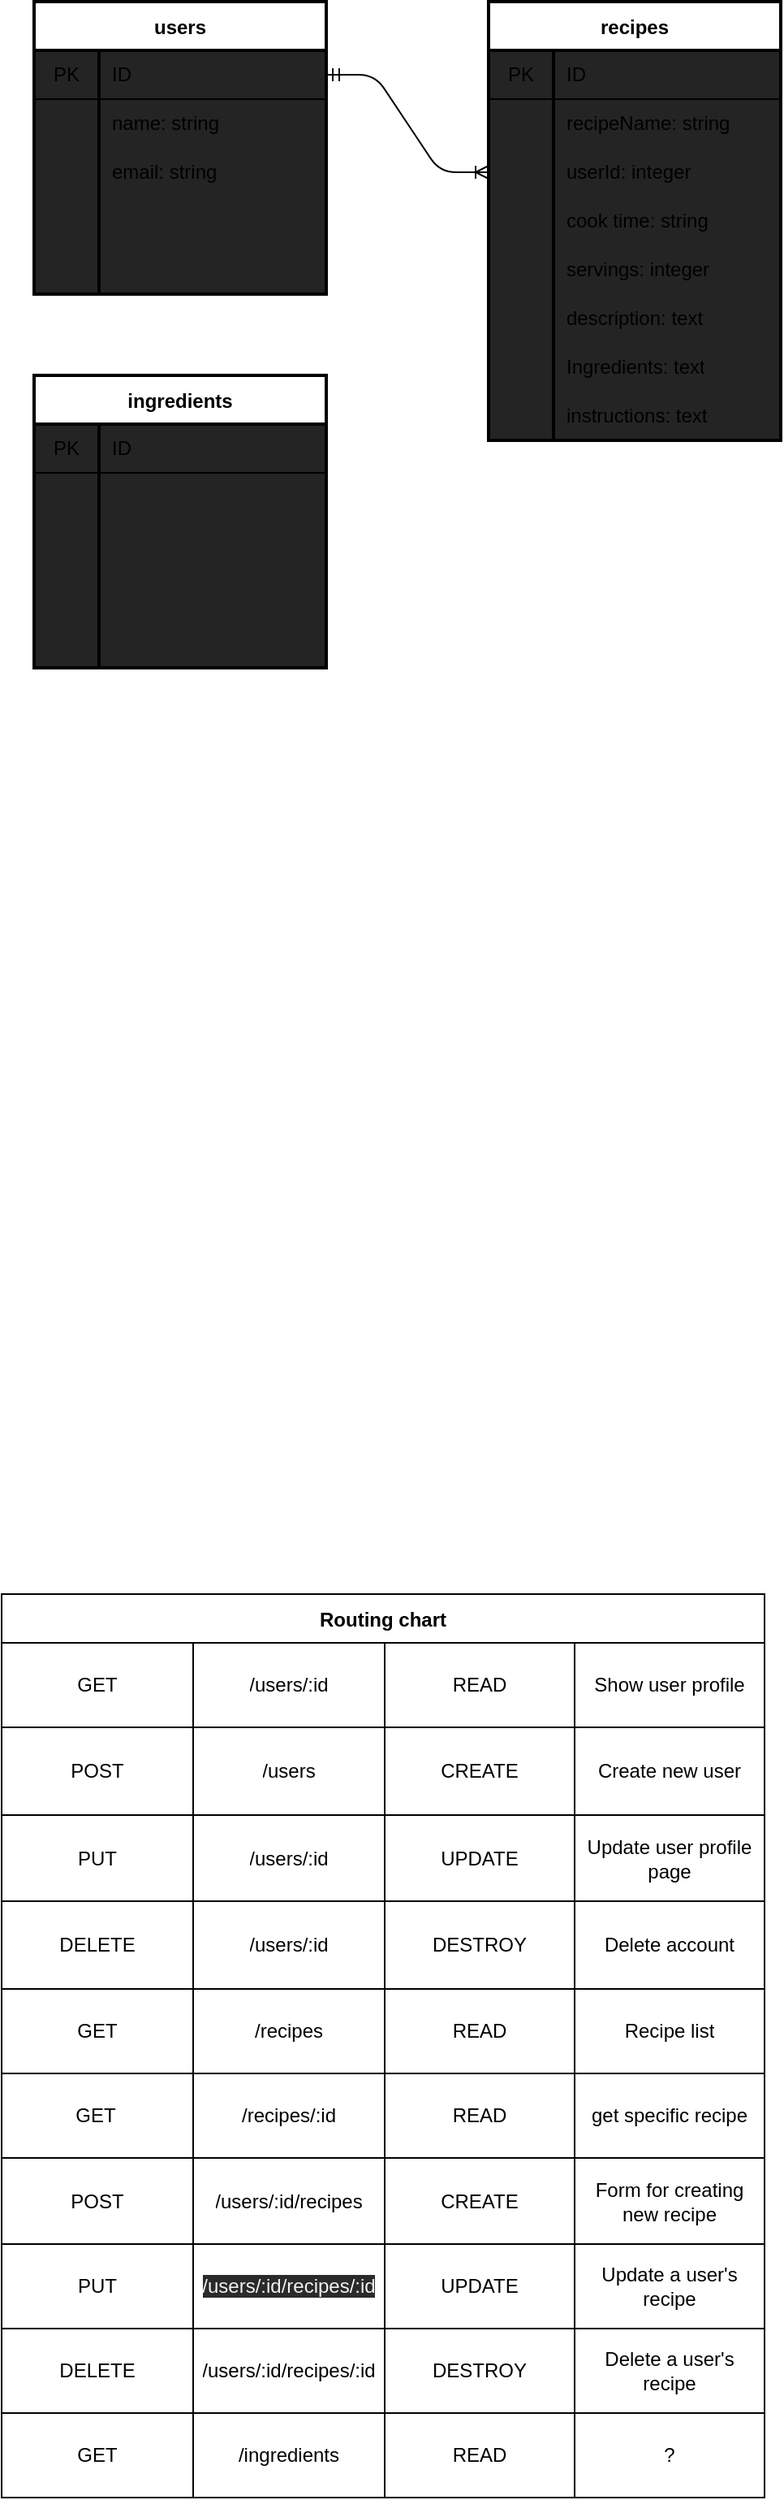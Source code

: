 <mxfile>
    <diagram id="M4qTTpFwvG9idaGQ-bwu" name="Page-1">
        <mxGraphModel dx="654" dy="631" grid="1" gridSize="10" guides="1" tooltips="1" connect="1" arrows="1" fold="1" page="1" pageScale="1" pageWidth="850" pageHeight="1100" math="0" shadow="0">
            <root>
                <mxCell id="0"/>
                <mxCell id="1" parent="0"/>
                <mxCell id="10" value="users" style="shape=table;startSize=30;container=1;collapsible=0;childLayout=tableLayout;fixedRows=1;rowLines=0;fontStyle=1;align=center;pointerEvents=1;strokeWidth=2;perimeterSpacing=0;swimlaneFillColor=#242424;" vertex="1" parent="1">
                    <mxGeometry x="290" y="190" width="180" height="180" as="geometry"/>
                </mxCell>
                <mxCell id="11" value="" style="shape=partialRectangle;html=1;whiteSpace=wrap;collapsible=0;dropTarget=0;pointerEvents=1;top=0;left=0;bottom=1;right=0;points=[[0,0.5],[1,0.5]];portConstraint=eastwest;fillColor=none;gradientColor=none;" vertex="1" parent="10">
                    <mxGeometry y="30" width="180" height="30" as="geometry"/>
                </mxCell>
                <mxCell id="12" value="PK" style="shape=partialRectangle;html=1;whiteSpace=wrap;connectable=0;top=0;left=0;bottom=0;right=0;overflow=hidden;pointerEvents=1;fillColor=none;gradientColor=none;" vertex="1" parent="11">
                    <mxGeometry width="40" height="30" as="geometry">
                        <mxRectangle width="40" height="30" as="alternateBounds"/>
                    </mxGeometry>
                </mxCell>
                <mxCell id="13" value="ID" style="shape=partialRectangle;html=1;whiteSpace=wrap;connectable=0;top=0;left=0;bottom=0;right=0;align=left;spacingLeft=6;overflow=hidden;pointerEvents=1;fillColor=none;gradientColor=none;" vertex="1" parent="11">
                    <mxGeometry x="40" width="140" height="30" as="geometry">
                        <mxRectangle width="140" height="30" as="alternateBounds"/>
                    </mxGeometry>
                </mxCell>
                <mxCell id="14" value="" style="shape=partialRectangle;html=1;whiteSpace=wrap;collapsible=0;dropTarget=0;pointerEvents=1;top=0;left=0;bottom=0;right=0;points=[[0,0.5],[1,0.5]];portConstraint=eastwest;fillColor=none;gradientColor=none;" vertex="1" parent="10">
                    <mxGeometry y="60" width="180" height="30" as="geometry"/>
                </mxCell>
                <mxCell id="15" value="" style="shape=partialRectangle;html=1;whiteSpace=wrap;connectable=0;top=0;left=0;bottom=0;right=0;overflow=hidden;pointerEvents=1;fillColor=none;gradientColor=none;" vertex="1" parent="14">
                    <mxGeometry width="40" height="30" as="geometry">
                        <mxRectangle width="40" height="30" as="alternateBounds"/>
                    </mxGeometry>
                </mxCell>
                <mxCell id="16" value="name: string" style="shape=partialRectangle;html=1;whiteSpace=wrap;connectable=0;top=0;left=0;bottom=0;right=0;align=left;spacingLeft=6;overflow=hidden;pointerEvents=1;fillColor=none;gradientColor=none;" vertex="1" parent="14">
                    <mxGeometry x="40" width="140" height="30" as="geometry">
                        <mxRectangle width="140" height="30" as="alternateBounds"/>
                    </mxGeometry>
                </mxCell>
                <mxCell id="23" style="shape=partialRectangle;html=1;whiteSpace=wrap;collapsible=0;dropTarget=0;pointerEvents=1;top=0;left=0;bottom=0;right=0;points=[[0,0.5],[1,0.5]];portConstraint=eastwest;fillColor=none;gradientColor=none;" vertex="1" parent="10">
                    <mxGeometry y="90" width="180" height="30" as="geometry"/>
                </mxCell>
                <mxCell id="24" style="shape=partialRectangle;html=1;whiteSpace=wrap;connectable=0;top=0;left=0;bottom=0;right=0;overflow=hidden;pointerEvents=1;fillColor=none;gradientColor=none;" vertex="1" parent="23">
                    <mxGeometry width="40" height="30" as="geometry">
                        <mxRectangle width="40" height="30" as="alternateBounds"/>
                    </mxGeometry>
                </mxCell>
                <mxCell id="25" value="email: string" style="shape=partialRectangle;html=1;whiteSpace=wrap;connectable=0;top=0;left=0;bottom=0;right=0;align=left;spacingLeft=6;overflow=hidden;pointerEvents=1;fillColor=none;gradientColor=none;" vertex="1" parent="23">
                    <mxGeometry x="40" width="140" height="30" as="geometry">
                        <mxRectangle width="140" height="30" as="alternateBounds"/>
                    </mxGeometry>
                </mxCell>
                <mxCell id="20" style="shape=partialRectangle;html=1;whiteSpace=wrap;collapsible=0;dropTarget=0;pointerEvents=1;top=0;left=0;bottom=0;right=0;points=[[0,0.5],[1,0.5]];portConstraint=eastwest;fillColor=none;gradientColor=none;" vertex="1" parent="10">
                    <mxGeometry y="120" width="180" height="30" as="geometry"/>
                </mxCell>
                <mxCell id="21" style="shape=partialRectangle;html=1;whiteSpace=wrap;connectable=0;top=0;left=0;bottom=0;right=0;overflow=hidden;pointerEvents=1;fillColor=none;gradientColor=none;" vertex="1" parent="20">
                    <mxGeometry width="40" height="30" as="geometry">
                        <mxRectangle width="40" height="30" as="alternateBounds"/>
                    </mxGeometry>
                </mxCell>
                <mxCell id="22" style="shape=partialRectangle;html=1;whiteSpace=wrap;connectable=0;top=0;left=0;bottom=0;right=0;align=left;spacingLeft=6;overflow=hidden;pointerEvents=1;fillColor=none;gradientColor=none;" vertex="1" parent="20">
                    <mxGeometry x="40" width="140" height="30" as="geometry">
                        <mxRectangle width="140" height="30" as="alternateBounds"/>
                    </mxGeometry>
                </mxCell>
                <mxCell id="17" value="" style="shape=partialRectangle;html=1;whiteSpace=wrap;collapsible=0;dropTarget=0;pointerEvents=1;top=0;left=0;bottom=0;right=0;points=[[0,0.5],[1,0.5]];portConstraint=eastwest;fillColor=none;gradientColor=none;" vertex="1" parent="10">
                    <mxGeometry y="150" width="180" height="30" as="geometry"/>
                </mxCell>
                <mxCell id="18" value="" style="shape=partialRectangle;html=1;whiteSpace=wrap;connectable=0;top=0;left=0;bottom=0;right=0;overflow=hidden;pointerEvents=1;fillColor=none;gradientColor=none;" vertex="1" parent="17">
                    <mxGeometry width="40" height="30" as="geometry">
                        <mxRectangle width="40" height="30" as="alternateBounds"/>
                    </mxGeometry>
                </mxCell>
                <mxCell id="19" value="" style="shape=partialRectangle;html=1;whiteSpace=wrap;connectable=0;top=0;left=0;bottom=0;right=0;align=left;spacingLeft=6;overflow=hidden;pointerEvents=1;fillColor=none;gradientColor=none;" vertex="1" parent="17">
                    <mxGeometry x="40" width="140" height="30" as="geometry">
                        <mxRectangle width="140" height="30" as="alternateBounds"/>
                    </mxGeometry>
                </mxCell>
                <mxCell id="53" style="edgeStyle=entityRelationEdgeStyle;html=1;exitX=1;exitY=0.5;exitDx=0;exitDy=0;endArrow=ERoneToMany;endFill=0;startArrow=ERmandOne;startFill=0;" edge="1" parent="1" source="11">
                    <mxGeometry relative="1" as="geometry">
                        <mxPoint x="570" y="295" as="targetPoint"/>
                    </mxGeometry>
                </mxCell>
                <mxCell id="70" value="recipes" style="shape=table;startSize=30;container=1;collapsible=0;childLayout=tableLayout;fixedRows=1;rowLines=0;fontStyle=1;align=center;pointerEvents=1;strokeWidth=2;perimeterSpacing=0;swimlaneFillColor=#242424;" vertex="1" parent="1">
                    <mxGeometry x="570" y="190" width="180" height="270" as="geometry"/>
                </mxCell>
                <mxCell id="71" value="" style="shape=partialRectangle;html=1;whiteSpace=wrap;collapsible=0;dropTarget=0;pointerEvents=1;top=0;left=0;bottom=1;right=0;points=[[0,0.5],[1,0.5]];portConstraint=eastwest;fillColor=none;gradientColor=none;" vertex="1" parent="70">
                    <mxGeometry y="30" width="180" height="30" as="geometry"/>
                </mxCell>
                <mxCell id="72" value="PK" style="shape=partialRectangle;html=1;whiteSpace=wrap;connectable=0;top=0;left=0;bottom=0;right=0;overflow=hidden;pointerEvents=1;fillColor=none;gradientColor=none;" vertex="1" parent="71">
                    <mxGeometry width="40" height="30" as="geometry">
                        <mxRectangle width="40" height="30" as="alternateBounds"/>
                    </mxGeometry>
                </mxCell>
                <mxCell id="73" value="ID" style="shape=partialRectangle;html=1;whiteSpace=wrap;connectable=0;top=0;left=0;bottom=0;right=0;align=left;spacingLeft=6;overflow=hidden;pointerEvents=1;fillColor=none;gradientColor=none;" vertex="1" parent="71">
                    <mxGeometry x="40" width="140" height="30" as="geometry">
                        <mxRectangle width="140" height="30" as="alternateBounds"/>
                    </mxGeometry>
                </mxCell>
                <mxCell id="74" value="" style="shape=partialRectangle;html=1;whiteSpace=wrap;collapsible=0;dropTarget=0;pointerEvents=1;top=0;left=0;bottom=0;right=0;points=[[0,0.5],[1,0.5]];portConstraint=eastwest;fillColor=none;gradientColor=none;" vertex="1" parent="70">
                    <mxGeometry y="60" width="180" height="30" as="geometry"/>
                </mxCell>
                <mxCell id="75" value="" style="shape=partialRectangle;html=1;whiteSpace=wrap;connectable=0;top=0;left=0;bottom=0;right=0;overflow=hidden;pointerEvents=1;fillColor=none;gradientColor=none;" vertex="1" parent="74">
                    <mxGeometry width="40" height="30" as="geometry">
                        <mxRectangle width="40" height="30" as="alternateBounds"/>
                    </mxGeometry>
                </mxCell>
                <mxCell id="76" value="recipeName: string" style="shape=partialRectangle;html=1;whiteSpace=wrap;connectable=0;top=0;left=0;bottom=0;right=0;align=left;spacingLeft=6;overflow=hidden;pointerEvents=1;fillColor=none;gradientColor=none;" vertex="1" parent="74">
                    <mxGeometry x="40" width="140" height="30" as="geometry">
                        <mxRectangle width="140" height="30" as="alternateBounds"/>
                    </mxGeometry>
                </mxCell>
                <mxCell id="77" style="shape=partialRectangle;html=1;whiteSpace=wrap;collapsible=0;dropTarget=0;pointerEvents=1;top=0;left=0;bottom=0;right=0;points=[[0,0.5],[1,0.5]];portConstraint=eastwest;fillColor=none;gradientColor=none;" vertex="1" parent="70">
                    <mxGeometry y="90" width="180" height="30" as="geometry"/>
                </mxCell>
                <mxCell id="78" style="shape=partialRectangle;html=1;whiteSpace=wrap;connectable=0;top=0;left=0;bottom=0;right=0;overflow=hidden;pointerEvents=1;fillColor=none;gradientColor=none;" vertex="1" parent="77">
                    <mxGeometry width="40" height="30" as="geometry">
                        <mxRectangle width="40" height="30" as="alternateBounds"/>
                    </mxGeometry>
                </mxCell>
                <mxCell id="79" value="userId: integer" style="shape=partialRectangle;html=1;whiteSpace=wrap;connectable=0;top=0;left=0;bottom=0;right=0;align=left;spacingLeft=6;overflow=hidden;pointerEvents=1;fillColor=none;gradientColor=none;" vertex="1" parent="77">
                    <mxGeometry x="40" width="140" height="30" as="geometry">
                        <mxRectangle width="140" height="30" as="alternateBounds"/>
                    </mxGeometry>
                </mxCell>
                <mxCell id="80" style="shape=partialRectangle;html=1;whiteSpace=wrap;collapsible=0;dropTarget=0;pointerEvents=1;top=0;left=0;bottom=0;right=0;points=[[0,0.5],[1,0.5]];portConstraint=eastwest;fillColor=none;gradientColor=none;" vertex="1" parent="70">
                    <mxGeometry y="120" width="180" height="30" as="geometry"/>
                </mxCell>
                <mxCell id="81" style="shape=partialRectangle;html=1;whiteSpace=wrap;connectable=0;top=0;left=0;bottom=0;right=0;overflow=hidden;pointerEvents=1;fillColor=none;gradientColor=none;" vertex="1" parent="80">
                    <mxGeometry width="40" height="30" as="geometry">
                        <mxRectangle width="40" height="30" as="alternateBounds"/>
                    </mxGeometry>
                </mxCell>
                <mxCell id="82" value="&lt;span&gt;cook time: string&lt;/span&gt;" style="shape=partialRectangle;html=1;whiteSpace=wrap;connectable=0;top=0;left=0;bottom=0;right=0;align=left;spacingLeft=6;overflow=hidden;pointerEvents=1;fillColor=none;gradientColor=none;" vertex="1" parent="80">
                    <mxGeometry x="40" width="140" height="30" as="geometry">
                        <mxRectangle width="140" height="30" as="alternateBounds"/>
                    </mxGeometry>
                </mxCell>
                <mxCell id="83" value="" style="shape=partialRectangle;html=1;whiteSpace=wrap;collapsible=0;dropTarget=0;pointerEvents=1;top=0;left=0;bottom=0;right=0;points=[[0,0.5],[1,0.5]];portConstraint=eastwest;fillColor=none;gradientColor=none;" vertex="1" parent="70">
                    <mxGeometry y="150" width="180" height="30" as="geometry"/>
                </mxCell>
                <mxCell id="84" value="" style="shape=partialRectangle;html=1;whiteSpace=wrap;connectable=0;top=0;left=0;bottom=0;right=0;overflow=hidden;pointerEvents=1;fillColor=none;gradientColor=none;" vertex="1" parent="83">
                    <mxGeometry width="40" height="30" as="geometry">
                        <mxRectangle width="40" height="30" as="alternateBounds"/>
                    </mxGeometry>
                </mxCell>
                <mxCell id="85" value="&lt;span&gt;servings: integer&lt;/span&gt;" style="shape=partialRectangle;html=1;whiteSpace=wrap;connectable=0;top=0;left=0;bottom=0;right=0;align=left;spacingLeft=6;overflow=hidden;pointerEvents=1;fillColor=none;gradientColor=none;" vertex="1" parent="83">
                    <mxGeometry x="40" width="140" height="30" as="geometry">
                        <mxRectangle width="140" height="30" as="alternateBounds"/>
                    </mxGeometry>
                </mxCell>
                <mxCell id="86" style="shape=partialRectangle;html=1;whiteSpace=wrap;collapsible=0;dropTarget=0;pointerEvents=1;top=0;left=0;bottom=0;right=0;points=[[0,0.5],[1,0.5]];portConstraint=eastwest;fillColor=none;gradientColor=none;" vertex="1" parent="70">
                    <mxGeometry y="180" width="180" height="30" as="geometry"/>
                </mxCell>
                <mxCell id="87" style="shape=partialRectangle;html=1;whiteSpace=wrap;connectable=0;top=0;left=0;bottom=0;right=0;overflow=hidden;pointerEvents=1;fillColor=none;gradientColor=none;" vertex="1" parent="86">
                    <mxGeometry width="40" height="30" as="geometry">
                        <mxRectangle width="40" height="30" as="alternateBounds"/>
                    </mxGeometry>
                </mxCell>
                <mxCell id="88" value="&lt;span&gt;description: text&lt;/span&gt;" style="shape=partialRectangle;html=1;whiteSpace=wrap;connectable=0;top=0;left=0;bottom=0;right=0;align=left;spacingLeft=6;overflow=hidden;pointerEvents=1;fillColor=none;gradientColor=none;" vertex="1" parent="86">
                    <mxGeometry x="40" width="140" height="30" as="geometry">
                        <mxRectangle width="140" height="30" as="alternateBounds"/>
                    </mxGeometry>
                </mxCell>
                <mxCell id="89" style="shape=partialRectangle;html=1;whiteSpace=wrap;collapsible=0;dropTarget=0;pointerEvents=1;top=0;left=0;bottom=0;right=0;points=[[0,0.5],[1,0.5]];portConstraint=eastwest;fillColor=none;gradientColor=none;" vertex="1" parent="70">
                    <mxGeometry y="210" width="180" height="30" as="geometry"/>
                </mxCell>
                <mxCell id="90" style="shape=partialRectangle;html=1;whiteSpace=wrap;connectable=0;top=0;left=0;bottom=0;right=0;overflow=hidden;pointerEvents=1;fillColor=none;gradientColor=none;" vertex="1" parent="89">
                    <mxGeometry width="40" height="30" as="geometry">
                        <mxRectangle width="40" height="30" as="alternateBounds"/>
                    </mxGeometry>
                </mxCell>
                <mxCell id="91" value="&lt;span&gt;Ingredients: text&lt;/span&gt;" style="shape=partialRectangle;html=1;whiteSpace=wrap;connectable=0;top=0;left=0;bottom=0;right=0;align=left;spacingLeft=6;overflow=hidden;pointerEvents=1;fillColor=none;gradientColor=none;" vertex="1" parent="89">
                    <mxGeometry x="40" width="140" height="30" as="geometry">
                        <mxRectangle width="140" height="30" as="alternateBounds"/>
                    </mxGeometry>
                </mxCell>
                <mxCell id="92" style="shape=partialRectangle;html=1;whiteSpace=wrap;collapsible=0;dropTarget=0;pointerEvents=1;top=0;left=0;bottom=0;right=0;points=[[0,0.5],[1,0.5]];portConstraint=eastwest;fillColor=none;gradientColor=none;" vertex="1" parent="70">
                    <mxGeometry y="240" width="180" height="30" as="geometry"/>
                </mxCell>
                <mxCell id="93" style="shape=partialRectangle;html=1;whiteSpace=wrap;connectable=0;top=0;left=0;bottom=0;right=0;overflow=hidden;pointerEvents=1;fillColor=none;gradientColor=none;" vertex="1" parent="92">
                    <mxGeometry width="40" height="30" as="geometry">
                        <mxRectangle width="40" height="30" as="alternateBounds"/>
                    </mxGeometry>
                </mxCell>
                <mxCell id="94" value="&lt;span&gt;instructions: text&lt;/span&gt;" style="shape=partialRectangle;html=1;whiteSpace=wrap;connectable=0;top=0;left=0;bottom=0;right=0;align=left;spacingLeft=6;overflow=hidden;pointerEvents=1;fillColor=none;gradientColor=none;" vertex="1" parent="92">
                    <mxGeometry x="40" width="140" height="30" as="geometry">
                        <mxRectangle width="140" height="30" as="alternateBounds"/>
                    </mxGeometry>
                </mxCell>
                <mxCell id="95" value="ingredients" style="shape=table;startSize=30;container=1;collapsible=0;childLayout=tableLayout;fixedRows=1;rowLines=0;fontStyle=1;align=center;pointerEvents=1;strokeWidth=2;perimeterSpacing=0;swimlaneFillColor=#242424;" vertex="1" parent="1">
                    <mxGeometry x="290" y="420" width="180" height="180" as="geometry"/>
                </mxCell>
                <mxCell id="96" value="" style="shape=partialRectangle;html=1;whiteSpace=wrap;collapsible=0;dropTarget=0;pointerEvents=1;top=0;left=0;bottom=1;right=0;points=[[0,0.5],[1,0.5]];portConstraint=eastwest;fillColor=none;gradientColor=none;" vertex="1" parent="95">
                    <mxGeometry y="30" width="180" height="30" as="geometry"/>
                </mxCell>
                <mxCell id="97" value="PK" style="shape=partialRectangle;html=1;whiteSpace=wrap;connectable=0;top=0;left=0;bottom=0;right=0;overflow=hidden;pointerEvents=1;fillColor=none;gradientColor=none;" vertex="1" parent="96">
                    <mxGeometry width="40" height="30" as="geometry">
                        <mxRectangle width="40" height="30" as="alternateBounds"/>
                    </mxGeometry>
                </mxCell>
                <mxCell id="98" value="ID" style="shape=partialRectangle;html=1;whiteSpace=wrap;connectable=0;top=0;left=0;bottom=0;right=0;align=left;spacingLeft=6;overflow=hidden;pointerEvents=1;fillColor=none;gradientColor=none;" vertex="1" parent="96">
                    <mxGeometry x="40" width="140" height="30" as="geometry">
                        <mxRectangle width="140" height="30" as="alternateBounds"/>
                    </mxGeometry>
                </mxCell>
                <mxCell id="99" value="" style="shape=partialRectangle;html=1;whiteSpace=wrap;collapsible=0;dropTarget=0;pointerEvents=1;top=0;left=0;bottom=0;right=0;points=[[0,0.5],[1,0.5]];portConstraint=eastwest;fillColor=none;gradientColor=none;" vertex="1" parent="95">
                    <mxGeometry y="60" width="180" height="30" as="geometry"/>
                </mxCell>
                <mxCell id="100" value="" style="shape=partialRectangle;html=1;whiteSpace=wrap;connectable=0;top=0;left=0;bottom=0;right=0;overflow=hidden;pointerEvents=1;fillColor=none;gradientColor=none;" vertex="1" parent="99">
                    <mxGeometry width="40" height="30" as="geometry">
                        <mxRectangle width="40" height="30" as="alternateBounds"/>
                    </mxGeometry>
                </mxCell>
                <mxCell id="101" value="" style="shape=partialRectangle;html=1;whiteSpace=wrap;connectable=0;top=0;left=0;bottom=0;right=0;align=left;spacingLeft=6;overflow=hidden;pointerEvents=1;fillColor=none;gradientColor=none;" vertex="1" parent="99">
                    <mxGeometry x="40" width="140" height="30" as="geometry">
                        <mxRectangle width="140" height="30" as="alternateBounds"/>
                    </mxGeometry>
                </mxCell>
                <mxCell id="102" style="shape=partialRectangle;html=1;whiteSpace=wrap;collapsible=0;dropTarget=0;pointerEvents=1;top=0;left=0;bottom=0;right=0;points=[[0,0.5],[1,0.5]];portConstraint=eastwest;fillColor=none;gradientColor=none;" vertex="1" parent="95">
                    <mxGeometry y="90" width="180" height="30" as="geometry"/>
                </mxCell>
                <mxCell id="103" style="shape=partialRectangle;html=1;whiteSpace=wrap;connectable=0;top=0;left=0;bottom=0;right=0;overflow=hidden;pointerEvents=1;fillColor=none;gradientColor=none;" vertex="1" parent="102">
                    <mxGeometry width="40" height="30" as="geometry">
                        <mxRectangle width="40" height="30" as="alternateBounds"/>
                    </mxGeometry>
                </mxCell>
                <mxCell id="104" value="" style="shape=partialRectangle;html=1;whiteSpace=wrap;connectable=0;top=0;left=0;bottom=0;right=0;align=left;spacingLeft=6;overflow=hidden;pointerEvents=1;fillColor=none;gradientColor=none;" vertex="1" parent="102">
                    <mxGeometry x="40" width="140" height="30" as="geometry">
                        <mxRectangle width="140" height="30" as="alternateBounds"/>
                    </mxGeometry>
                </mxCell>
                <mxCell id="105" style="shape=partialRectangle;html=1;whiteSpace=wrap;collapsible=0;dropTarget=0;pointerEvents=1;top=0;left=0;bottom=0;right=0;points=[[0,0.5],[1,0.5]];portConstraint=eastwest;fillColor=none;gradientColor=none;" vertex="1" parent="95">
                    <mxGeometry y="120" width="180" height="30" as="geometry"/>
                </mxCell>
                <mxCell id="106" style="shape=partialRectangle;html=1;whiteSpace=wrap;connectable=0;top=0;left=0;bottom=0;right=0;overflow=hidden;pointerEvents=1;fillColor=none;gradientColor=none;" vertex="1" parent="105">
                    <mxGeometry width="40" height="30" as="geometry">
                        <mxRectangle width="40" height="30" as="alternateBounds"/>
                    </mxGeometry>
                </mxCell>
                <mxCell id="107" style="shape=partialRectangle;html=1;whiteSpace=wrap;connectable=0;top=0;left=0;bottom=0;right=0;align=left;spacingLeft=6;overflow=hidden;pointerEvents=1;fillColor=none;gradientColor=none;" vertex="1" parent="105">
                    <mxGeometry x="40" width="140" height="30" as="geometry">
                        <mxRectangle width="140" height="30" as="alternateBounds"/>
                    </mxGeometry>
                </mxCell>
                <mxCell id="108" value="" style="shape=partialRectangle;html=1;whiteSpace=wrap;collapsible=0;dropTarget=0;pointerEvents=1;top=0;left=0;bottom=0;right=0;points=[[0,0.5],[1,0.5]];portConstraint=eastwest;fillColor=none;gradientColor=none;" vertex="1" parent="95">
                    <mxGeometry y="150" width="180" height="30" as="geometry"/>
                </mxCell>
                <mxCell id="109" value="" style="shape=partialRectangle;html=1;whiteSpace=wrap;connectable=0;top=0;left=0;bottom=0;right=0;overflow=hidden;pointerEvents=1;fillColor=none;gradientColor=none;" vertex="1" parent="108">
                    <mxGeometry width="40" height="30" as="geometry">
                        <mxRectangle width="40" height="30" as="alternateBounds"/>
                    </mxGeometry>
                </mxCell>
                <mxCell id="110" value="" style="shape=partialRectangle;html=1;whiteSpace=wrap;connectable=0;top=0;left=0;bottom=0;right=0;align=left;spacingLeft=6;overflow=hidden;pointerEvents=1;fillColor=none;gradientColor=none;" vertex="1" parent="108">
                    <mxGeometry x="40" width="140" height="30" as="geometry">
                        <mxRectangle width="140" height="30" as="alternateBounds"/>
                    </mxGeometry>
                </mxCell>
                <mxCell id="111" value="Routing chart" style="shape=table;startSize=30;container=1;collapsible=0;childLayout=tableLayout;fontStyle=1;align=center;pointerEvents=1;swimlaneFillColor=default;" vertex="1" parent="1">
                    <mxGeometry x="270" y="1170" width="470" height="556" as="geometry"/>
                </mxCell>
                <mxCell id="112" value="" style="shape=partialRectangle;html=1;whiteSpace=wrap;collapsible=0;dropTarget=0;pointerEvents=0;fillColor=none;top=0;left=0;bottom=0;right=0;points=[[0,0.5],[1,0.5]];portConstraint=eastwest;" vertex="1" parent="111">
                    <mxGeometry y="30" width="470" height="52" as="geometry"/>
                </mxCell>
                <mxCell id="113" value="GET" style="shape=partialRectangle;html=1;whiteSpace=wrap;connectable=0;fillColor=none;top=0;left=0;bottom=0;right=0;overflow=hidden;pointerEvents=1;" vertex="1" parent="112">
                    <mxGeometry width="118" height="52" as="geometry">
                        <mxRectangle width="118" height="52" as="alternateBounds"/>
                    </mxGeometry>
                </mxCell>
                <mxCell id="114" value="/users/:id" style="shape=partialRectangle;html=1;whiteSpace=wrap;connectable=0;fillColor=none;top=0;left=0;bottom=0;right=0;overflow=hidden;pointerEvents=1;" vertex="1" parent="112">
                    <mxGeometry x="118" width="118" height="52" as="geometry">
                        <mxRectangle width="118" height="52" as="alternateBounds"/>
                    </mxGeometry>
                </mxCell>
                <mxCell id="124" value="READ" style="shape=partialRectangle;html=1;whiteSpace=wrap;connectable=0;fillColor=none;top=0;left=0;bottom=0;right=0;overflow=hidden;pointerEvents=1;" vertex="1" parent="112">
                    <mxGeometry x="236" width="117" height="52" as="geometry">
                        <mxRectangle width="117" height="52" as="alternateBounds"/>
                    </mxGeometry>
                </mxCell>
                <mxCell id="127" value="Show user profile" style="shape=partialRectangle;html=1;whiteSpace=wrap;connectable=0;fillColor=none;top=0;left=0;bottom=0;right=0;overflow=hidden;pointerEvents=1;" vertex="1" parent="112">
                    <mxGeometry x="353" width="117" height="52" as="geometry">
                        <mxRectangle width="117" height="52" as="alternateBounds"/>
                    </mxGeometry>
                </mxCell>
                <mxCell id="116" value="" style="shape=partialRectangle;html=1;whiteSpace=wrap;collapsible=0;dropTarget=0;pointerEvents=0;fillColor=none;top=0;left=0;bottom=0;right=0;points=[[0,0.5],[1,0.5]];portConstraint=eastwest;" vertex="1" parent="111">
                    <mxGeometry y="82" width="470" height="54" as="geometry"/>
                </mxCell>
                <mxCell id="117" value="POST" style="shape=partialRectangle;html=1;whiteSpace=wrap;connectable=0;fillColor=none;top=0;left=0;bottom=0;right=0;overflow=hidden;pointerEvents=1;" vertex="1" parent="116">
                    <mxGeometry width="118" height="54" as="geometry">
                        <mxRectangle width="118" height="54" as="alternateBounds"/>
                    </mxGeometry>
                </mxCell>
                <mxCell id="118" value="/users" style="shape=partialRectangle;html=1;whiteSpace=wrap;connectable=0;fillColor=none;top=0;left=0;bottom=0;right=0;overflow=hidden;pointerEvents=1;" vertex="1" parent="116">
                    <mxGeometry x="118" width="118" height="54" as="geometry">
                        <mxRectangle width="118" height="54" as="alternateBounds"/>
                    </mxGeometry>
                </mxCell>
                <mxCell id="125" value="CREATE" style="shape=partialRectangle;html=1;whiteSpace=wrap;connectable=0;fillColor=none;top=0;left=0;bottom=0;right=0;overflow=hidden;pointerEvents=1;" vertex="1" parent="116">
                    <mxGeometry x="236" width="117" height="54" as="geometry">
                        <mxRectangle width="117" height="54" as="alternateBounds"/>
                    </mxGeometry>
                </mxCell>
                <mxCell id="128" value="Create new user" style="shape=partialRectangle;html=1;whiteSpace=wrap;connectable=0;fillColor=none;top=0;left=0;bottom=0;right=0;overflow=hidden;pointerEvents=1;" vertex="1" parent="116">
                    <mxGeometry x="353" width="117" height="54" as="geometry">
                        <mxRectangle width="117" height="54" as="alternateBounds"/>
                    </mxGeometry>
                </mxCell>
                <mxCell id="141" style="shape=partialRectangle;html=1;whiteSpace=wrap;collapsible=0;dropTarget=0;pointerEvents=0;fillColor=none;top=0;left=0;bottom=0;right=0;points=[[0,0.5],[1,0.5]];portConstraint=eastwest;" vertex="1" parent="111">
                    <mxGeometry y="136" width="470" height="53" as="geometry"/>
                </mxCell>
                <mxCell id="142" value="PUT" style="shape=partialRectangle;html=1;whiteSpace=wrap;connectable=0;fillColor=none;top=0;left=0;bottom=0;right=0;overflow=hidden;pointerEvents=1;" vertex="1" parent="141">
                    <mxGeometry width="118" height="53" as="geometry">
                        <mxRectangle width="118" height="53" as="alternateBounds"/>
                    </mxGeometry>
                </mxCell>
                <mxCell id="143" value="/users/:id" style="shape=partialRectangle;html=1;whiteSpace=wrap;connectable=0;fillColor=none;top=0;left=0;bottom=0;right=0;overflow=hidden;pointerEvents=1;" vertex="1" parent="141">
                    <mxGeometry x="118" width="118" height="53" as="geometry">
                        <mxRectangle width="118" height="53" as="alternateBounds"/>
                    </mxGeometry>
                </mxCell>
                <mxCell id="144" value="UPDATE" style="shape=partialRectangle;html=1;whiteSpace=wrap;connectable=0;fillColor=none;top=0;left=0;bottom=0;right=0;overflow=hidden;pointerEvents=1;" vertex="1" parent="141">
                    <mxGeometry x="236" width="117" height="53" as="geometry">
                        <mxRectangle width="117" height="53" as="alternateBounds"/>
                    </mxGeometry>
                </mxCell>
                <mxCell id="145" value="Update user profile page" style="shape=partialRectangle;html=1;whiteSpace=wrap;connectable=0;fillColor=none;top=0;left=0;bottom=0;right=0;overflow=hidden;pointerEvents=1;" vertex="1" parent="141">
                    <mxGeometry x="353" width="117" height="53" as="geometry">
                        <mxRectangle width="117" height="53" as="alternateBounds"/>
                    </mxGeometry>
                </mxCell>
                <mxCell id="146" style="shape=partialRectangle;html=1;whiteSpace=wrap;collapsible=0;dropTarget=0;pointerEvents=0;fillColor=none;top=0;left=0;bottom=0;right=0;points=[[0,0.5],[1,0.5]];portConstraint=eastwest;" vertex="1" parent="111">
                    <mxGeometry y="189" width="470" height="54" as="geometry"/>
                </mxCell>
                <mxCell id="147" value="DELETE" style="shape=partialRectangle;html=1;whiteSpace=wrap;connectable=0;fillColor=none;top=0;left=0;bottom=0;right=0;overflow=hidden;pointerEvents=1;" vertex="1" parent="146">
                    <mxGeometry width="118" height="54" as="geometry">
                        <mxRectangle width="118" height="54" as="alternateBounds"/>
                    </mxGeometry>
                </mxCell>
                <mxCell id="148" value="/users/:id" style="shape=partialRectangle;html=1;whiteSpace=wrap;connectable=0;fillColor=none;top=0;left=0;bottom=0;right=0;overflow=hidden;pointerEvents=1;" vertex="1" parent="146">
                    <mxGeometry x="118" width="118" height="54" as="geometry">
                        <mxRectangle width="118" height="54" as="alternateBounds"/>
                    </mxGeometry>
                </mxCell>
                <mxCell id="149" value="DESTROY" style="shape=partialRectangle;html=1;whiteSpace=wrap;connectable=0;fillColor=none;top=0;left=0;bottom=0;right=0;overflow=hidden;pointerEvents=1;" vertex="1" parent="146">
                    <mxGeometry x="236" width="117" height="54" as="geometry">
                        <mxRectangle width="117" height="54" as="alternateBounds"/>
                    </mxGeometry>
                </mxCell>
                <mxCell id="150" value="Delete account" style="shape=partialRectangle;html=1;whiteSpace=wrap;connectable=0;fillColor=none;top=0;left=0;bottom=0;right=0;overflow=hidden;pointerEvents=1;" vertex="1" parent="146">
                    <mxGeometry x="353" width="117" height="54" as="geometry">
                        <mxRectangle width="117" height="54" as="alternateBounds"/>
                    </mxGeometry>
                </mxCell>
                <mxCell id="120" value="" style="shape=partialRectangle;html=1;whiteSpace=wrap;collapsible=0;dropTarget=0;pointerEvents=0;fillColor=none;top=0;left=0;bottom=0;right=0;points=[[0,0.5],[1,0.5]];portConstraint=eastwest;" vertex="1" parent="111">
                    <mxGeometry y="243" width="470" height="52" as="geometry"/>
                </mxCell>
                <mxCell id="121" value="GET" style="shape=partialRectangle;html=1;whiteSpace=wrap;connectable=0;fillColor=none;top=0;left=0;bottom=0;right=0;overflow=hidden;pointerEvents=1;" vertex="1" parent="120">
                    <mxGeometry width="118" height="52" as="geometry">
                        <mxRectangle width="118" height="52" as="alternateBounds"/>
                    </mxGeometry>
                </mxCell>
                <mxCell id="122" value="/recipes" style="shape=partialRectangle;html=1;whiteSpace=wrap;connectable=0;fillColor=none;top=0;left=0;bottom=0;right=0;overflow=hidden;pointerEvents=1;" vertex="1" parent="120">
                    <mxGeometry x="118" width="118" height="52" as="geometry">
                        <mxRectangle width="118" height="52" as="alternateBounds"/>
                    </mxGeometry>
                </mxCell>
                <mxCell id="126" value="READ" style="shape=partialRectangle;html=1;whiteSpace=wrap;connectable=0;fillColor=none;top=0;left=0;bottom=0;right=0;overflow=hidden;pointerEvents=1;" vertex="1" parent="120">
                    <mxGeometry x="236" width="117" height="52" as="geometry">
                        <mxRectangle width="117" height="52" as="alternateBounds"/>
                    </mxGeometry>
                </mxCell>
                <mxCell id="129" value="Recipe list" style="shape=partialRectangle;html=1;whiteSpace=wrap;connectable=0;fillColor=none;top=0;left=0;bottom=0;right=0;overflow=hidden;pointerEvents=1;" vertex="1" parent="120">
                    <mxGeometry x="353" width="117" height="52" as="geometry">
                        <mxRectangle width="117" height="52" as="alternateBounds"/>
                    </mxGeometry>
                </mxCell>
                <mxCell id="166" style="shape=partialRectangle;html=1;whiteSpace=wrap;collapsible=0;dropTarget=0;pointerEvents=0;fillColor=none;top=0;left=0;bottom=0;right=0;points=[[0,0.5],[1,0.5]];portConstraint=eastwest;" vertex="1" parent="111">
                    <mxGeometry y="295" width="470" height="52" as="geometry"/>
                </mxCell>
                <mxCell id="167" value="GET&lt;span style=&quot;white-space: pre&quot;&gt;&#9;&lt;/span&gt;" style="shape=partialRectangle;html=1;whiteSpace=wrap;connectable=0;fillColor=none;top=0;left=0;bottom=0;right=0;overflow=hidden;pointerEvents=1;" vertex="1" parent="166">
                    <mxGeometry width="118" height="52" as="geometry">
                        <mxRectangle width="118" height="52" as="alternateBounds"/>
                    </mxGeometry>
                </mxCell>
                <mxCell id="168" value="/recipes/:id" style="shape=partialRectangle;html=1;whiteSpace=wrap;connectable=0;fillColor=none;top=0;left=0;bottom=0;right=0;overflow=hidden;pointerEvents=1;" vertex="1" parent="166">
                    <mxGeometry x="118" width="118" height="52" as="geometry">
                        <mxRectangle width="118" height="52" as="alternateBounds"/>
                    </mxGeometry>
                </mxCell>
                <mxCell id="169" value="READ" style="shape=partialRectangle;html=1;whiteSpace=wrap;connectable=0;fillColor=none;top=0;left=0;bottom=0;right=0;overflow=hidden;pointerEvents=1;" vertex="1" parent="166">
                    <mxGeometry x="236" width="117" height="52" as="geometry">
                        <mxRectangle width="117" height="52" as="alternateBounds"/>
                    </mxGeometry>
                </mxCell>
                <mxCell id="170" value="get specific recipe" style="shape=partialRectangle;html=1;whiteSpace=wrap;connectable=0;fillColor=none;top=0;left=0;bottom=0;right=0;overflow=hidden;pointerEvents=1;" vertex="1" parent="166">
                    <mxGeometry x="353" width="117" height="52" as="geometry">
                        <mxRectangle width="117" height="52" as="alternateBounds"/>
                    </mxGeometry>
                </mxCell>
                <mxCell id="130" style="shape=partialRectangle;html=1;whiteSpace=wrap;collapsible=0;dropTarget=0;pointerEvents=0;fillColor=none;top=0;left=0;bottom=0;right=0;points=[[0,0.5],[1,0.5]];portConstraint=eastwest;" vertex="1" parent="111">
                    <mxGeometry y="347" width="470" height="53" as="geometry"/>
                </mxCell>
                <mxCell id="131" value="POST" style="shape=partialRectangle;html=1;whiteSpace=wrap;connectable=0;fillColor=none;top=0;left=0;bottom=0;right=0;overflow=hidden;pointerEvents=1;" vertex="1" parent="130">
                    <mxGeometry width="118" height="53" as="geometry">
                        <mxRectangle width="118" height="53" as="alternateBounds"/>
                    </mxGeometry>
                </mxCell>
                <mxCell id="132" value="/users/:id/recipes" style="shape=partialRectangle;html=1;whiteSpace=wrap;connectable=0;fillColor=none;top=0;left=0;bottom=0;right=0;overflow=hidden;pointerEvents=1;" vertex="1" parent="130">
                    <mxGeometry x="118" width="118" height="53" as="geometry">
                        <mxRectangle width="118" height="53" as="alternateBounds"/>
                    </mxGeometry>
                </mxCell>
                <mxCell id="133" value="CREATE" style="shape=partialRectangle;html=1;whiteSpace=wrap;connectable=0;fillColor=none;top=0;left=0;bottom=0;right=0;overflow=hidden;pointerEvents=1;" vertex="1" parent="130">
                    <mxGeometry x="236" width="117" height="53" as="geometry">
                        <mxRectangle width="117" height="53" as="alternateBounds"/>
                    </mxGeometry>
                </mxCell>
                <mxCell id="134" value="Form for creating new recipe" style="shape=partialRectangle;html=1;whiteSpace=wrap;connectable=0;fillColor=none;top=0;left=0;bottom=0;right=0;overflow=hidden;pointerEvents=1;" vertex="1" parent="130">
                    <mxGeometry x="353" width="117" height="53" as="geometry">
                        <mxRectangle width="117" height="53" as="alternateBounds"/>
                    </mxGeometry>
                </mxCell>
                <mxCell id="135" style="shape=partialRectangle;html=1;whiteSpace=wrap;collapsible=0;dropTarget=0;pointerEvents=0;fillColor=none;top=0;left=0;bottom=0;right=0;points=[[0,0.5],[1,0.5]];portConstraint=eastwest;" vertex="1" parent="111">
                    <mxGeometry y="400" width="470" height="52" as="geometry"/>
                </mxCell>
                <mxCell id="136" value="PUT" style="shape=partialRectangle;html=1;whiteSpace=wrap;connectable=0;fillColor=none;top=0;left=0;bottom=0;right=0;overflow=hidden;pointerEvents=1;" vertex="1" parent="135">
                    <mxGeometry width="118" height="52" as="geometry">
                        <mxRectangle width="118" height="52" as="alternateBounds"/>
                    </mxGeometry>
                </mxCell>
                <mxCell id="137" value="&lt;span style=&quot;color: rgb(240 , 240 , 240) ; font-family: &amp;#34;helvetica&amp;#34; ; font-size: 12px ; font-style: normal ; font-weight: 400 ; letter-spacing: normal ; text-align: center ; text-indent: 0px ; text-transform: none ; word-spacing: 0px ; background-color: rgb(42 , 42 , 42) ; display: inline ; float: none&quot;&gt;/users/:id/recipes/:id&lt;/span&gt;" style="shape=partialRectangle;html=1;whiteSpace=wrap;connectable=0;fillColor=none;top=0;left=0;bottom=0;right=0;overflow=hidden;pointerEvents=1;" vertex="1" parent="135">
                    <mxGeometry x="118" width="118" height="52" as="geometry">
                        <mxRectangle width="118" height="52" as="alternateBounds"/>
                    </mxGeometry>
                </mxCell>
                <mxCell id="138" value="UPDATE" style="shape=partialRectangle;html=1;whiteSpace=wrap;connectable=0;fillColor=none;top=0;left=0;bottom=0;right=0;overflow=hidden;pointerEvents=1;" vertex="1" parent="135">
                    <mxGeometry x="236" width="117" height="52" as="geometry">
                        <mxRectangle width="117" height="52" as="alternateBounds"/>
                    </mxGeometry>
                </mxCell>
                <mxCell id="139" value="Update a user's recipe" style="shape=partialRectangle;html=1;whiteSpace=wrap;connectable=0;fillColor=none;top=0;left=0;bottom=0;right=0;overflow=hidden;pointerEvents=1;" vertex="1" parent="135">
                    <mxGeometry x="353" width="117" height="52" as="geometry">
                        <mxRectangle width="117" height="52" as="alternateBounds"/>
                    </mxGeometry>
                </mxCell>
                <mxCell id="151" style="shape=partialRectangle;html=1;whiteSpace=wrap;collapsible=0;dropTarget=0;pointerEvents=0;fillColor=none;top=0;left=0;bottom=0;right=0;points=[[0,0.5],[1,0.5]];portConstraint=eastwest;" vertex="1" parent="111">
                    <mxGeometry y="452" width="470" height="52" as="geometry"/>
                </mxCell>
                <mxCell id="152" value="DELETE" style="shape=partialRectangle;html=1;whiteSpace=wrap;connectable=0;fillColor=none;top=0;left=0;bottom=0;right=0;overflow=hidden;pointerEvents=1;" vertex="1" parent="151">
                    <mxGeometry width="118" height="52" as="geometry">
                        <mxRectangle width="118" height="52" as="alternateBounds"/>
                    </mxGeometry>
                </mxCell>
                <mxCell id="153" value="/users/:id/recipes/:id" style="shape=partialRectangle;html=1;whiteSpace=wrap;connectable=0;fillColor=none;top=0;left=0;bottom=0;right=0;overflow=hidden;pointerEvents=1;" vertex="1" parent="151">
                    <mxGeometry x="118" width="118" height="52" as="geometry">
                        <mxRectangle width="118" height="52" as="alternateBounds"/>
                    </mxGeometry>
                </mxCell>
                <mxCell id="154" value="DESTROY" style="shape=partialRectangle;html=1;whiteSpace=wrap;connectable=0;fillColor=none;top=0;left=0;bottom=0;right=0;overflow=hidden;pointerEvents=1;" vertex="1" parent="151">
                    <mxGeometry x="236" width="117" height="52" as="geometry">
                        <mxRectangle width="117" height="52" as="alternateBounds"/>
                    </mxGeometry>
                </mxCell>
                <mxCell id="155" value="Delete a user's recipe" style="shape=partialRectangle;html=1;whiteSpace=wrap;connectable=0;fillColor=none;top=0;left=0;bottom=0;right=0;overflow=hidden;pointerEvents=1;" vertex="1" parent="151">
                    <mxGeometry x="353" width="117" height="52" as="geometry">
                        <mxRectangle width="117" height="52" as="alternateBounds"/>
                    </mxGeometry>
                </mxCell>
                <mxCell id="176" style="shape=partialRectangle;html=1;whiteSpace=wrap;collapsible=0;dropTarget=0;pointerEvents=0;fillColor=none;top=0;left=0;bottom=0;right=0;points=[[0,0.5],[1,0.5]];portConstraint=eastwest;" vertex="1" parent="111">
                    <mxGeometry y="504" width="470" height="52" as="geometry"/>
                </mxCell>
                <mxCell id="177" value="GET" style="shape=partialRectangle;html=1;whiteSpace=wrap;connectable=0;fillColor=none;top=0;left=0;bottom=0;right=0;overflow=hidden;pointerEvents=1;" vertex="1" parent="176">
                    <mxGeometry width="118" height="52" as="geometry">
                        <mxRectangle width="118" height="52" as="alternateBounds"/>
                    </mxGeometry>
                </mxCell>
                <mxCell id="178" value="/ingredients" style="shape=partialRectangle;html=1;whiteSpace=wrap;connectable=0;fillColor=none;top=0;left=0;bottom=0;right=0;overflow=hidden;pointerEvents=1;" vertex="1" parent="176">
                    <mxGeometry x="118" width="118" height="52" as="geometry">
                        <mxRectangle width="118" height="52" as="alternateBounds"/>
                    </mxGeometry>
                </mxCell>
                <mxCell id="179" value="READ" style="shape=partialRectangle;html=1;whiteSpace=wrap;connectable=0;fillColor=none;top=0;left=0;bottom=0;right=0;overflow=hidden;pointerEvents=1;" vertex="1" parent="176">
                    <mxGeometry x="236" width="117" height="52" as="geometry">
                        <mxRectangle width="117" height="52" as="alternateBounds"/>
                    </mxGeometry>
                </mxCell>
                <mxCell id="180" value="?" style="shape=partialRectangle;html=1;whiteSpace=wrap;connectable=0;fillColor=none;top=0;left=0;bottom=0;right=0;overflow=hidden;pointerEvents=1;" vertex="1" parent="176">
                    <mxGeometry x="353" width="117" height="52" as="geometry">
                        <mxRectangle width="117" height="52" as="alternateBounds"/>
                    </mxGeometry>
                </mxCell>
            </root>
        </mxGraphModel>
    </diagram>
</mxfile>